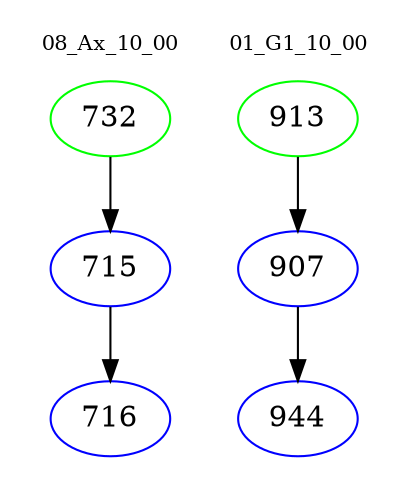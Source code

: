 digraph{
subgraph cluster_0 {
color = white
label = "08_Ax_10_00";
fontsize=10;
T0_732 [label="732", color="green"]
T0_732 -> T0_715 [color="black"]
T0_715 [label="715", color="blue"]
T0_715 -> T0_716 [color="black"]
T0_716 [label="716", color="blue"]
}
subgraph cluster_1 {
color = white
label = "01_G1_10_00";
fontsize=10;
T1_913 [label="913", color="green"]
T1_913 -> T1_907 [color="black"]
T1_907 [label="907", color="blue"]
T1_907 -> T1_944 [color="black"]
T1_944 [label="944", color="blue"]
}
}
